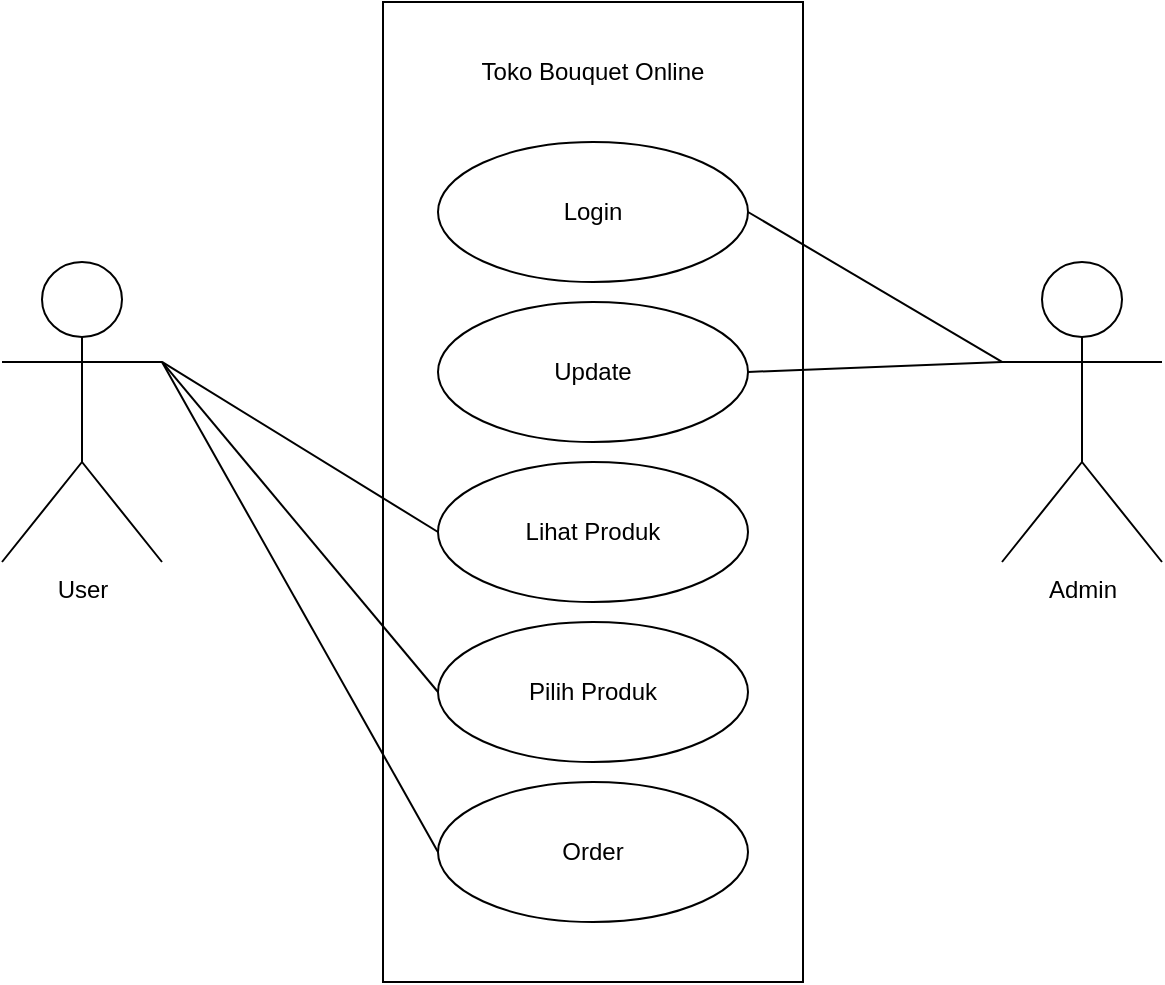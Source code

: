 <mxfile version="24.7.7">
  <diagram name="Page-1" id="mVblpMvWWX28Ol-80bRi">
    <mxGraphModel dx="1434" dy="772" grid="1" gridSize="10" guides="1" tooltips="1" connect="1" arrows="1" fold="1" page="1" pageScale="1" pageWidth="850" pageHeight="1100" math="0" shadow="0">
      <root>
        <mxCell id="0" />
        <mxCell id="1" parent="0" />
        <mxCell id="NH12pPnm9nb1TShyvaCk-5" value="" style="rounded=0;whiteSpace=wrap;html=1;" vertex="1" parent="1">
          <mxGeometry x="320.5" y="80" width="210" height="490" as="geometry" />
        </mxCell>
        <mxCell id="NH12pPnm9nb1TShyvaCk-1" value="Login" style="ellipse;whiteSpace=wrap;html=1;" vertex="1" parent="1">
          <mxGeometry x="348" y="150" width="155" height="70" as="geometry" />
        </mxCell>
        <mxCell id="NH12pPnm9nb1TShyvaCk-2" value="Update" style="ellipse;whiteSpace=wrap;html=1;" vertex="1" parent="1">
          <mxGeometry x="348" y="230" width="155" height="70" as="geometry" />
        </mxCell>
        <mxCell id="NH12pPnm9nb1TShyvaCk-3" value="Lihat Produk" style="ellipse;whiteSpace=wrap;html=1;" vertex="1" parent="1">
          <mxGeometry x="348" y="310" width="155" height="70" as="geometry" />
        </mxCell>
        <mxCell id="NH12pPnm9nb1TShyvaCk-4" value="Pilih Produk" style="ellipse;whiteSpace=wrap;html=1;" vertex="1" parent="1">
          <mxGeometry x="348" y="390" width="155" height="70" as="geometry" />
        </mxCell>
        <mxCell id="NH12pPnm9nb1TShyvaCk-6" value="User" style="shape=umlActor;verticalLabelPosition=bottom;verticalAlign=top;html=1;outlineConnect=0;" vertex="1" parent="1">
          <mxGeometry x="130" y="210" width="80" height="150" as="geometry" />
        </mxCell>
        <mxCell id="NH12pPnm9nb1TShyvaCk-7" value="Admin" style="shape=umlActor;verticalLabelPosition=bottom;verticalAlign=top;html=1;outlineConnect=0;" vertex="1" parent="1">
          <mxGeometry x="630" y="210" width="80" height="150" as="geometry" />
        </mxCell>
        <mxCell id="NH12pPnm9nb1TShyvaCk-8" value="Toko Bouquet Online" style="text;html=1;align=center;verticalAlign=middle;whiteSpace=wrap;rounded=0;" vertex="1" parent="1">
          <mxGeometry x="363" y="100" width="124.5" height="30" as="geometry" />
        </mxCell>
        <mxCell id="NH12pPnm9nb1TShyvaCk-9" value="" style="endArrow=none;html=1;rounded=0;exitX=1;exitY=0.333;exitDx=0;exitDy=0;exitPerimeter=0;entryX=0;entryY=0.5;entryDx=0;entryDy=0;" edge="1" parent="1" source="NH12pPnm9nb1TShyvaCk-6" target="NH12pPnm9nb1TShyvaCk-4">
          <mxGeometry width="50" height="50" relative="1" as="geometry">
            <mxPoint x="400" y="420" as="sourcePoint" />
            <mxPoint x="450" y="370" as="targetPoint" />
          </mxGeometry>
        </mxCell>
        <mxCell id="NH12pPnm9nb1TShyvaCk-10" value="" style="endArrow=none;html=1;rounded=0;exitX=1;exitY=0.333;exitDx=0;exitDy=0;exitPerimeter=0;entryX=0;entryY=0.5;entryDx=0;entryDy=0;" edge="1" parent="1" source="NH12pPnm9nb1TShyvaCk-6" target="NH12pPnm9nb1TShyvaCk-3">
          <mxGeometry width="50" height="50" relative="1" as="geometry">
            <mxPoint x="400" y="420" as="sourcePoint" />
            <mxPoint x="450" y="370" as="targetPoint" />
          </mxGeometry>
        </mxCell>
        <mxCell id="NH12pPnm9nb1TShyvaCk-11" value="" style="endArrow=none;html=1;rounded=0;exitX=0;exitY=0.333;exitDx=0;exitDy=0;exitPerimeter=0;entryX=1;entryY=0.5;entryDx=0;entryDy=0;" edge="1" parent="1" source="NH12pPnm9nb1TShyvaCk-7" target="NH12pPnm9nb1TShyvaCk-1">
          <mxGeometry width="50" height="50" relative="1" as="geometry">
            <mxPoint x="400" y="420" as="sourcePoint" />
            <mxPoint x="450" y="370" as="targetPoint" />
          </mxGeometry>
        </mxCell>
        <mxCell id="NH12pPnm9nb1TShyvaCk-12" value="" style="endArrow=none;html=1;rounded=0;exitX=0;exitY=0.333;exitDx=0;exitDy=0;exitPerimeter=0;entryX=1;entryY=0.5;entryDx=0;entryDy=0;" edge="1" parent="1" source="NH12pPnm9nb1TShyvaCk-7" target="NH12pPnm9nb1TShyvaCk-2">
          <mxGeometry width="50" height="50" relative="1" as="geometry">
            <mxPoint x="400" y="420" as="sourcePoint" />
            <mxPoint x="450" y="370" as="targetPoint" />
          </mxGeometry>
        </mxCell>
        <mxCell id="NH12pPnm9nb1TShyvaCk-13" value="Order" style="ellipse;whiteSpace=wrap;html=1;" vertex="1" parent="1">
          <mxGeometry x="348" y="470" width="155" height="70" as="geometry" />
        </mxCell>
        <mxCell id="NH12pPnm9nb1TShyvaCk-16" value="" style="endArrow=none;html=1;rounded=0;exitX=1;exitY=0.333;exitDx=0;exitDy=0;exitPerimeter=0;entryX=0;entryY=0.5;entryDx=0;entryDy=0;" edge="1" parent="1" source="NH12pPnm9nb1TShyvaCk-6" target="NH12pPnm9nb1TShyvaCk-13">
          <mxGeometry width="50" height="50" relative="1" as="geometry">
            <mxPoint x="400" y="420" as="sourcePoint" />
            <mxPoint x="450" y="370" as="targetPoint" />
          </mxGeometry>
        </mxCell>
      </root>
    </mxGraphModel>
  </diagram>
</mxfile>
